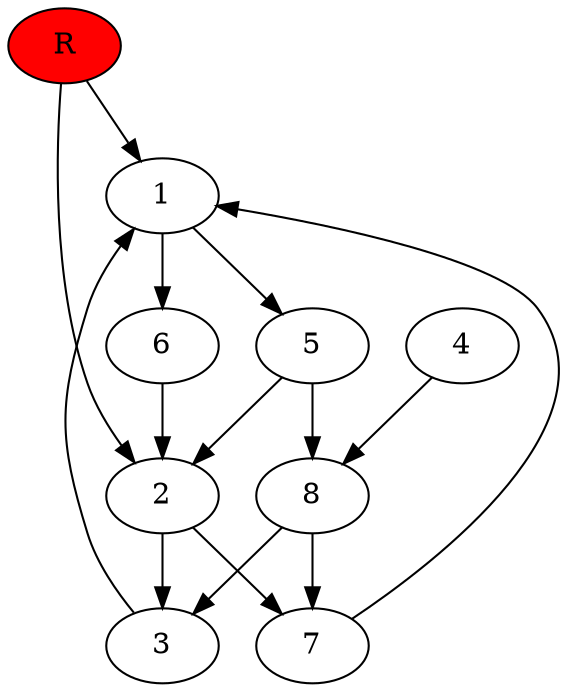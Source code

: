 digraph prb70338 {
	1
	2
	3
	4
	5
	6
	7
	8
	R [fillcolor="#ff0000" style=filled]
	1 -> 5
	1 -> 6
	2 -> 3
	2 -> 7
	3 -> 1
	4 -> 8
	5 -> 2
	5 -> 8
	6 -> 2
	7 -> 1
	8 -> 3
	8 -> 7
	R -> 1
	R -> 2
}
